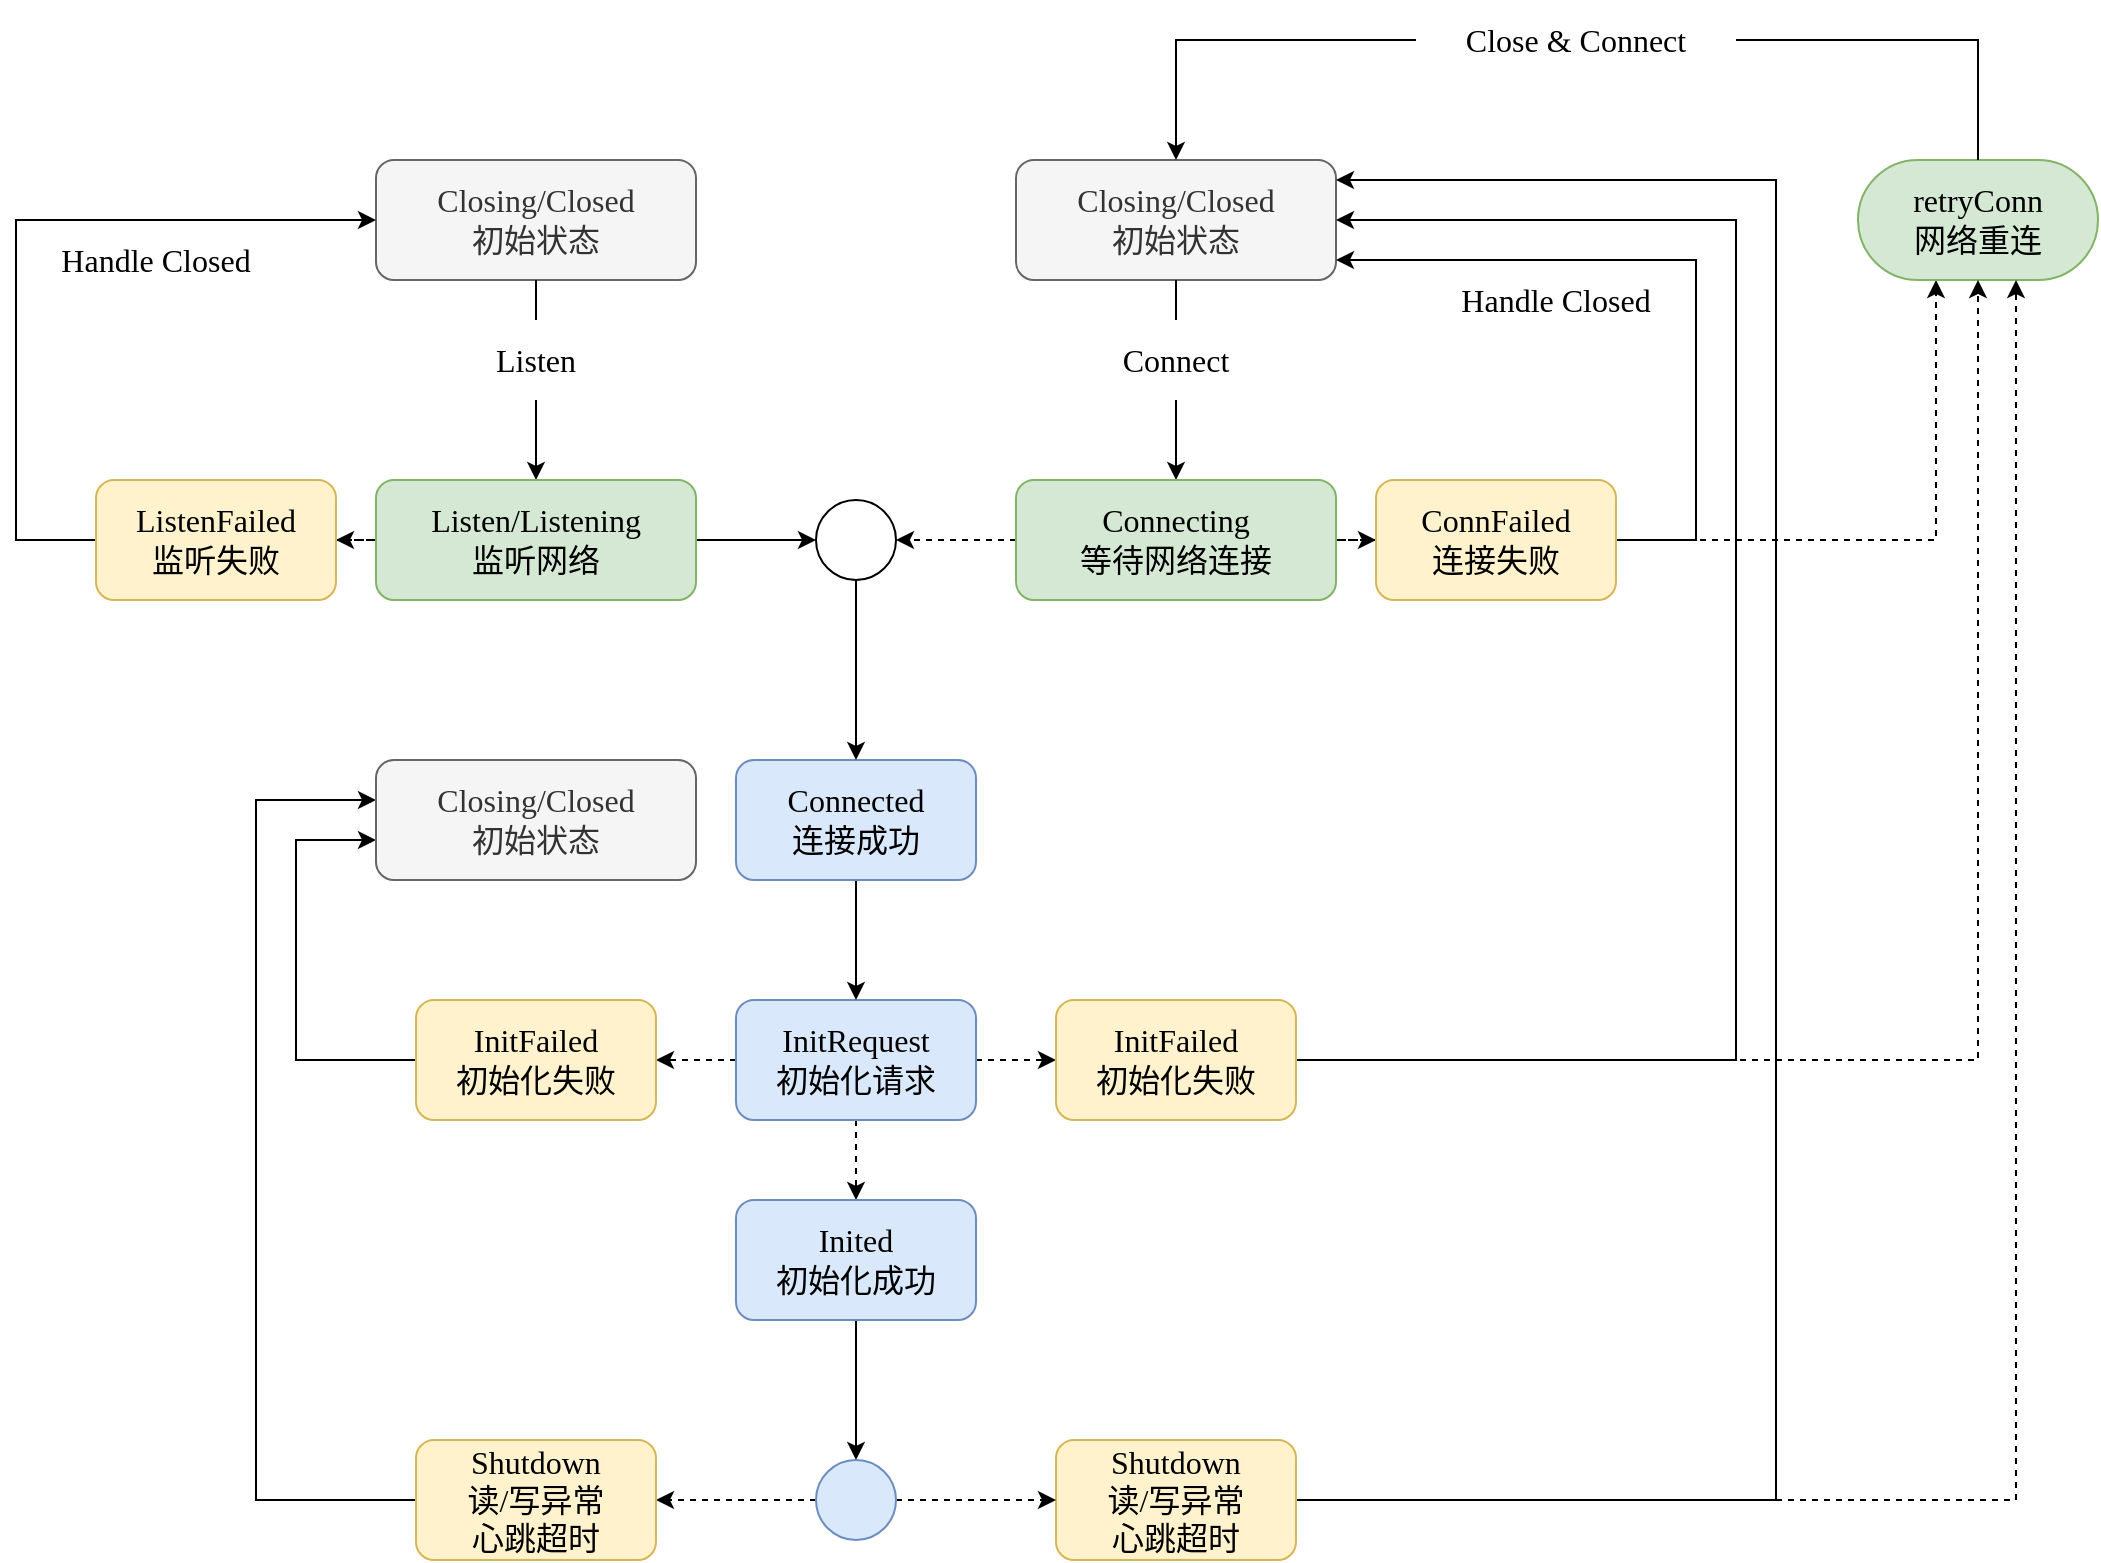 <mxfile version="20.8.16" type="device"><diagram name="第 1 页" id="4rwTqGg75D68DusDcGce"><mxGraphModel dx="1339" dy="868" grid="1" gridSize="10" guides="1" tooltips="1" connect="1" arrows="1" fold="1" page="1" pageScale="1" pageWidth="827" pageHeight="1169" math="0" shadow="0"><root><mxCell id="0"/><mxCell id="1" parent="0"/><mxCell id="MOxnxUiHyNAYUkyVyq4O-18" style="edgeStyle=orthogonalEdgeStyle;rounded=0;orthogonalLoop=1;jettySize=auto;html=1;fontFamily=微软雅黑;fontSize=16;startArrow=none;" parent="1" source="MOxnxUiHyNAYUkyVyq4O-19" target="MOxnxUiHyNAYUkyVyq4O-17" edge="1"><mxGeometry relative="1" as="geometry"/></mxCell><mxCell id="MOxnxUiHyNAYUkyVyq4O-16" value="Closing/Closed&lt;br style=&quot;border-color: var(--border-color);&quot;&gt;初始状态" style="rounded=1;whiteSpace=wrap;html=1;fontFamily=微软雅黑;fontSize=16;fillColor=#f5f5f5;fontColor=#333333;strokeColor=#666666;" parent="1" vertex="1"><mxGeometry x="560" y="170" width="160" height="60" as="geometry"/></mxCell><mxCell id="MOxnxUiHyNAYUkyVyq4O-26" style="edgeStyle=orthogonalEdgeStyle;rounded=0;orthogonalLoop=1;jettySize=auto;html=1;fontFamily=微软雅黑;fontSize=16;dashed=1;" parent="1" source="MOxnxUiHyNAYUkyVyq4O-17" target="MOxnxUiHyNAYUkyVyq4O-25" edge="1"><mxGeometry relative="1" as="geometry"/></mxCell><mxCell id="dI-fmZY0fZBrFcOr8ncV-49" style="edgeStyle=orthogonalEdgeStyle;rounded=0;orthogonalLoop=1;jettySize=auto;html=1;startArrow=none;startFill=0;dashed=1;" parent="1" source="MOxnxUiHyNAYUkyVyq4O-17" target="dI-fmZY0fZBrFcOr8ncV-47" edge="1"><mxGeometry relative="1" as="geometry"/></mxCell><mxCell id="MOxnxUiHyNAYUkyVyq4O-17" value="Connecting&lt;br&gt;等待网络连接" style="rounded=1;whiteSpace=wrap;html=1;fontFamily=微软雅黑;fontSize=16;fillColor=#d5e8d4;strokeColor=#82b366;" parent="1" vertex="1"><mxGeometry x="560" y="330" width="160" height="60" as="geometry"/></mxCell><mxCell id="MOxnxUiHyNAYUkyVyq4O-81" style="edgeStyle=orthogonalEdgeStyle;rounded=0;orthogonalLoop=1;jettySize=auto;html=1;fontFamily=微软雅黑;fontSize=16;elbow=vertical;" parent="1" source="MOxnxUiHyNAYUkyVyq4O-25" target="MOxnxUiHyNAYUkyVyq4O-16" edge="1"><mxGeometry relative="1" as="geometry"><Array as="points"><mxPoint x="900" y="360"/><mxPoint x="900" y="220"/></Array><mxPoint x="940" y="230" as="targetPoint"/></mxGeometry></mxCell><mxCell id="pCVJsugXCqkvG8FJPWSM-3" style="edgeStyle=orthogonalEdgeStyle;rounded=0;orthogonalLoop=1;jettySize=auto;html=1;dashed=1;" parent="1" source="MOxnxUiHyNAYUkyVyq4O-25" target="MOxnxUiHyNAYUkyVyq4O-34" edge="1"><mxGeometry relative="1" as="geometry"><Array as="points"><mxPoint x="1020" y="360"/></Array></mxGeometry></mxCell><mxCell id="MOxnxUiHyNAYUkyVyq4O-25" value="ConnFailed&lt;br&gt;连接失败" style="rounded=1;whiteSpace=wrap;html=1;fontFamily=微软雅黑;fontSize=16;fillColor=#fff2cc;strokeColor=#d6b656;" parent="1" vertex="1"><mxGeometry x="740" y="330" width="120" height="60" as="geometry"/></mxCell><mxCell id="pCVJsugXCqkvG8FJPWSM-6" style="edgeStyle=orthogonalEdgeStyle;rounded=0;orthogonalLoop=1;jettySize=auto;html=1;startArrow=none;" parent="1" source="pCVJsugXCqkvG8FJPWSM-7" target="MOxnxUiHyNAYUkyVyq4O-16" edge="1"><mxGeometry relative="1" as="geometry"><Array as="points"><mxPoint x="640" y="110"/></Array></mxGeometry></mxCell><mxCell id="MOxnxUiHyNAYUkyVyq4O-34" value="&lt;div style=&quot;margin-top: 0px; margin-bottom: 0px; font-size: 16px;&quot;&gt;retryConn&lt;/div&gt;网络重连" style="rounded=1;whiteSpace=wrap;html=1;fontFamily=微软雅黑;fontSize=16;arcSize=50;fillColor=#d5e8d4;strokeColor=#82b366;" parent="1" vertex="1"><mxGeometry x="981" y="170" width="120" height="60" as="geometry"/></mxCell><mxCell id="MOxnxUiHyNAYUkyVyq4O-53" style="edgeStyle=elbowEdgeStyle;rounded=0;orthogonalLoop=1;jettySize=auto;elbow=vertical;html=1;fontFamily=微软雅黑;fontSize=16;dashed=1;" parent="1" source="MOxnxUiHyNAYUkyVyq4O-43" target="MOxnxUiHyNAYUkyVyq4O-52" edge="1"><mxGeometry relative="1" as="geometry"/></mxCell><mxCell id="MOxnxUiHyNAYUkyVyq4O-54" style="edgeStyle=elbowEdgeStyle;rounded=0;orthogonalLoop=1;jettySize=auto;elbow=vertical;html=1;fontFamily=微软雅黑;fontSize=16;dashed=1;" parent="1" source="MOxnxUiHyNAYUkyVyq4O-43" target="MOxnxUiHyNAYUkyVyq4O-51" edge="1"><mxGeometry relative="1" as="geometry"/></mxCell><mxCell id="dI-fmZY0fZBrFcOr8ncV-31" style="edgeStyle=none;rounded=0;orthogonalLoop=1;jettySize=auto;html=1;dashed=1;startArrow=none;startFill=0;" parent="1" source="MOxnxUiHyNAYUkyVyq4O-43" target="dI-fmZY0fZBrFcOr8ncV-30" edge="1"><mxGeometry relative="1" as="geometry"/></mxCell><mxCell id="MOxnxUiHyNAYUkyVyq4O-43" value="InitRequest&lt;br&gt;初始化请求" style="rounded=1;whiteSpace=wrap;html=1;fontFamily=微软雅黑;fontSize=16;fillColor=#dae8fc;strokeColor=#6c8ebf;" parent="1" vertex="1"><mxGeometry x="420" y="590" width="120" height="60" as="geometry"/></mxCell><mxCell id="MOxnxUiHyNAYUkyVyq4O-82" style="edgeStyle=orthogonalEdgeStyle;rounded=0;orthogonalLoop=1;jettySize=auto;html=1;fontFamily=微软雅黑;fontSize=16;elbow=vertical;" parent="1" source="MOxnxUiHyNAYUkyVyq4O-51" target="MOxnxUiHyNAYUkyVyq4O-16" edge="1"><mxGeometry relative="1" as="geometry"><Array as="points"><mxPoint x="920" y="620"/><mxPoint x="920" y="200"/></Array><mxPoint x="940" y="230" as="targetPoint"/></mxGeometry></mxCell><mxCell id="pCVJsugXCqkvG8FJPWSM-4" style="edgeStyle=orthogonalEdgeStyle;rounded=0;orthogonalLoop=1;jettySize=auto;html=1;dashed=1;" parent="1" source="MOxnxUiHyNAYUkyVyq4O-51" target="MOxnxUiHyNAYUkyVyq4O-34" edge="1"><mxGeometry relative="1" as="geometry"/></mxCell><mxCell id="MOxnxUiHyNAYUkyVyq4O-51" value="InitFailed&lt;br&gt;初始化失败" style="rounded=1;whiteSpace=wrap;html=1;fontFamily=微软雅黑;fontSize=16;fillColor=#fff2cc;strokeColor=#d6b656;" parent="1" vertex="1"><mxGeometry x="580" y="590" width="120" height="60" as="geometry"/></mxCell><mxCell id="MOxnxUiHyNAYUkyVyq4O-70" style="edgeStyle=orthogonalEdgeStyle;rounded=0;orthogonalLoop=1;jettySize=auto;html=1;fontFamily=微软雅黑;fontSize=16;elbow=vertical;" parent="1" source="MOxnxUiHyNAYUkyVyq4O-52" target="MOxnxUiHyNAYUkyVyq4O-69" edge="1"><mxGeometry relative="1" as="geometry"/></mxCell><mxCell id="MOxnxUiHyNAYUkyVyq4O-52" value="Inited&lt;br&gt;初始化成功" style="rounded=1;whiteSpace=wrap;html=1;fontFamily=微软雅黑;fontSize=16;fillColor=#dae8fc;strokeColor=#6c8ebf;" parent="1" vertex="1"><mxGeometry x="420" y="690" width="120" height="60" as="geometry"/></mxCell><mxCell id="MOxnxUiHyNAYUkyVyq4O-83" style="edgeStyle=orthogonalEdgeStyle;rounded=0;orthogonalLoop=1;jettySize=auto;html=1;fontFamily=微软雅黑;fontSize=16;elbow=vertical;" parent="1" source="MOxnxUiHyNAYUkyVyq4O-68" target="MOxnxUiHyNAYUkyVyq4O-16" edge="1"><mxGeometry relative="1" as="geometry"><Array as="points"><mxPoint x="940" y="840"/><mxPoint x="940" y="180"/></Array><mxPoint x="940" y="230" as="targetPoint"/></mxGeometry></mxCell><mxCell id="pCVJsugXCqkvG8FJPWSM-5" style="edgeStyle=orthogonalEdgeStyle;rounded=0;orthogonalLoop=1;jettySize=auto;html=1;dashed=1;" parent="1" source="MOxnxUiHyNAYUkyVyq4O-68" target="MOxnxUiHyNAYUkyVyq4O-34" edge="1"><mxGeometry relative="1" as="geometry"><Array as="points"><mxPoint x="1060" y="840"/></Array></mxGeometry></mxCell><mxCell id="MOxnxUiHyNAYUkyVyq4O-68" value="Shutdown&lt;br&gt;读/写异常&lt;br&gt;心跳超时" style="rounded=1;whiteSpace=wrap;html=1;fontFamily=微软雅黑;fontSize=16;fillColor=#fff2cc;strokeColor=#d6b656;" parent="1" vertex="1"><mxGeometry x="580" y="810" width="120" height="60" as="geometry"/></mxCell><mxCell id="MOxnxUiHyNAYUkyVyq4O-71" style="edgeStyle=orthogonalEdgeStyle;rounded=0;orthogonalLoop=1;jettySize=auto;html=1;fontFamily=微软雅黑;fontSize=16;elbow=vertical;dashed=1;" parent="1" source="MOxnxUiHyNAYUkyVyq4O-69" target="MOxnxUiHyNAYUkyVyq4O-68" edge="1"><mxGeometry relative="1" as="geometry"/></mxCell><mxCell id="dI-fmZY0fZBrFcOr8ncV-35" style="edgeStyle=none;rounded=0;orthogonalLoop=1;jettySize=auto;html=1;startArrow=none;startFill=0;dashed=1;" parent="1" source="MOxnxUiHyNAYUkyVyq4O-69" target="dI-fmZY0fZBrFcOr8ncV-34" edge="1"><mxGeometry relative="1" as="geometry"/></mxCell><mxCell id="MOxnxUiHyNAYUkyVyq4O-69" value="" style="ellipse;whiteSpace=wrap;html=1;aspect=fixed;fontFamily=微软雅黑;fontSize=16;fillColor=#dae8fc;strokeColor=#6c8ebf;" parent="1" vertex="1"><mxGeometry x="460" y="820" width="40" height="40" as="geometry"/></mxCell><mxCell id="MOxnxUiHyNAYUkyVyq4O-89" value="Handle Closed" style="text;html=1;strokeColor=none;fillColor=none;align=center;verticalAlign=middle;whiteSpace=wrap;rounded=0;fontFamily=微软雅黑;fontSize=16;" parent="1" vertex="1"><mxGeometry x="760" y="220" width="140" height="40" as="geometry"/></mxCell><mxCell id="dI-fmZY0fZBrFcOr8ncV-7" style="edgeStyle=orthogonalEdgeStyle;rounded=0;orthogonalLoop=1;jettySize=auto;html=1;startArrow=none;" parent="1" source="dI-fmZY0fZBrFcOr8ncV-11" target="dI-fmZY0fZBrFcOr8ncV-4" edge="1"><mxGeometry relative="1" as="geometry"/></mxCell><mxCell id="dI-fmZY0fZBrFcOr8ncV-3" value="Closing/Closed&lt;br&gt;初始状态" style="rounded=1;whiteSpace=wrap;html=1;fontFamily=微软雅黑;fontSize=16;fillColor=#f5f5f5;fontColor=#333333;strokeColor=#666666;" parent="1" vertex="1"><mxGeometry x="240" y="170" width="160" height="60" as="geometry"/></mxCell><mxCell id="dI-fmZY0fZBrFcOr8ncV-9" style="edgeStyle=orthogonalEdgeStyle;rounded=0;orthogonalLoop=1;jettySize=auto;html=1;dashed=1;" parent="1" source="dI-fmZY0fZBrFcOr8ncV-4" target="dI-fmZY0fZBrFcOr8ncV-6" edge="1"><mxGeometry relative="1" as="geometry"/></mxCell><mxCell id="dI-fmZY0fZBrFcOr8ncV-48" style="edgeStyle=orthogonalEdgeStyle;rounded=0;orthogonalLoop=1;jettySize=auto;html=1;startArrow=none;startFill=0;" parent="1" source="dI-fmZY0fZBrFcOr8ncV-4" target="dI-fmZY0fZBrFcOr8ncV-47" edge="1"><mxGeometry relative="1" as="geometry"/></mxCell><mxCell id="dI-fmZY0fZBrFcOr8ncV-4" value="Listen/Listening&lt;br&gt;监听网络" style="rounded=1;whiteSpace=wrap;html=1;fontFamily=微软雅黑;fontSize=16;fillColor=#d5e8d4;strokeColor=#82b366;" parent="1" vertex="1"><mxGeometry x="240" y="330" width="160" height="60" as="geometry"/></mxCell><mxCell id="dI-fmZY0fZBrFcOr8ncV-10" style="edgeStyle=orthogonalEdgeStyle;rounded=0;orthogonalLoop=1;jettySize=auto;html=1;" parent="1" source="dI-fmZY0fZBrFcOr8ncV-6" target="dI-fmZY0fZBrFcOr8ncV-3" edge="1"><mxGeometry relative="1" as="geometry"><Array as="points"><mxPoint x="60" y="360"/><mxPoint x="60" y="200"/></Array></mxGeometry></mxCell><mxCell id="dI-fmZY0fZBrFcOr8ncV-6" value="ListenFailed&lt;br&gt;监听失败" style="rounded=1;whiteSpace=wrap;html=1;fontFamily=微软雅黑;fontSize=16;fillColor=#fff2cc;strokeColor=#d6b656;" parent="1" vertex="1"><mxGeometry x="100" y="330" width="120" height="60" as="geometry"/></mxCell><mxCell id="dI-fmZY0fZBrFcOr8ncV-20" value="" style="edgeStyle=orthogonalEdgeStyle;rounded=0;orthogonalLoop=1;jettySize=auto;html=1;fontFamily=微软雅黑;fontSize=16;endArrow=none;" parent="1" source="MOxnxUiHyNAYUkyVyq4O-16" target="MOxnxUiHyNAYUkyVyq4O-19" edge="1"><mxGeometry relative="1" as="geometry"><mxPoint x="640" y="230" as="sourcePoint"/><mxPoint x="640" y="330" as="targetPoint"/></mxGeometry></mxCell><mxCell id="MOxnxUiHyNAYUkyVyq4O-19" value="&lt;font style=&quot;font-size: 16px;&quot;&gt;Connect&lt;/font&gt;" style="text;html=1;strokeColor=none;fillColor=none;align=center;verticalAlign=middle;whiteSpace=wrap;rounded=0;fontFamily=微软雅黑;fontSize=16;" parent="1" vertex="1"><mxGeometry x="600" y="250" width="80" height="40" as="geometry"/></mxCell><mxCell id="dI-fmZY0fZBrFcOr8ncV-21" value="" style="edgeStyle=orthogonalEdgeStyle;rounded=0;orthogonalLoop=1;jettySize=auto;html=1;endArrow=none;" parent="1" source="dI-fmZY0fZBrFcOr8ncV-3" target="dI-fmZY0fZBrFcOr8ncV-11" edge="1"><mxGeometry relative="1" as="geometry"><mxPoint x="320" y="330" as="sourcePoint"/><mxPoint x="320" y="430" as="targetPoint"/></mxGeometry></mxCell><mxCell id="dI-fmZY0fZBrFcOr8ncV-11" value="&lt;font style=&quot;font-size: 16px;&quot;&gt;Listen&lt;/font&gt;" style="text;html=1;strokeColor=none;fillColor=none;align=center;verticalAlign=middle;whiteSpace=wrap;rounded=0;fontFamily=微软雅黑;fontSize=16;" parent="1" vertex="1"><mxGeometry x="280" y="250" width="80" height="40" as="geometry"/></mxCell><mxCell id="dI-fmZY0fZBrFcOr8ncV-25" value="Handle Closed" style="text;html=1;strokeColor=none;fillColor=none;align=center;verticalAlign=middle;whiteSpace=wrap;rounded=0;fontFamily=微软雅黑;fontSize=16;" parent="1" vertex="1"><mxGeometry x="60" y="200" width="140" height="40" as="geometry"/></mxCell><mxCell id="dI-fmZY0fZBrFcOr8ncV-26" value="" style="edgeStyle=orthogonalEdgeStyle;rounded=0;orthogonalLoop=1;jettySize=auto;html=1;endArrow=none;" parent="1" source="MOxnxUiHyNAYUkyVyq4O-34" target="pCVJsugXCqkvG8FJPWSM-7" edge="1"><mxGeometry relative="1" as="geometry"><Array as="points"><mxPoint x="1041" y="110"/></Array><mxPoint x="1060" y="170" as="sourcePoint"/><mxPoint x="580" y="360" as="targetPoint"/></mxGeometry></mxCell><mxCell id="pCVJsugXCqkvG8FJPWSM-7" value="Close &amp;amp; Connect" style="text;html=1;strokeColor=none;fillColor=none;align=center;verticalAlign=middle;whiteSpace=wrap;rounded=0;fontFamily=微软雅黑;fontSize=16;" parent="1" vertex="1"><mxGeometry x="760" y="90" width="160" height="40" as="geometry"/></mxCell><mxCell id="dI-fmZY0fZBrFcOr8ncV-44" style="edgeStyle=orthogonalEdgeStyle;rounded=0;orthogonalLoop=1;jettySize=auto;html=1;startArrow=none;startFill=0;" parent="1" source="dI-fmZY0fZBrFcOr8ncV-30" target="dI-fmZY0fZBrFcOr8ncV-42" edge="1"><mxGeometry relative="1" as="geometry"><Array as="points"><mxPoint x="200" y="620"/><mxPoint x="200" y="510"/></Array></mxGeometry></mxCell><mxCell id="dI-fmZY0fZBrFcOr8ncV-30" value="InitFailed&lt;br&gt;初始化失败" style="rounded=1;whiteSpace=wrap;html=1;fontFamily=微软雅黑;fontSize=16;fillColor=#fff2cc;strokeColor=#d6b656;" parent="1" vertex="1"><mxGeometry x="260" y="590" width="120" height="60" as="geometry"/></mxCell><mxCell id="dI-fmZY0fZBrFcOr8ncV-43" style="edgeStyle=orthogonalEdgeStyle;rounded=0;orthogonalLoop=1;jettySize=auto;html=1;startArrow=none;startFill=0;" parent="1" source="dI-fmZY0fZBrFcOr8ncV-34" target="dI-fmZY0fZBrFcOr8ncV-42" edge="1"><mxGeometry relative="1" as="geometry"><Array as="points"><mxPoint x="180" y="840"/><mxPoint x="180" y="490"/></Array></mxGeometry></mxCell><mxCell id="dI-fmZY0fZBrFcOr8ncV-34" value="Shutdown&lt;br&gt;读/写异常&lt;br&gt;心跳超时" style="rounded=1;whiteSpace=wrap;html=1;fontFamily=微软雅黑;fontSize=16;fillColor=#fff2cc;strokeColor=#d6b656;" parent="1" vertex="1"><mxGeometry x="260" y="810" width="120" height="60" as="geometry"/></mxCell><mxCell id="dI-fmZY0fZBrFcOr8ncV-41" style="edgeStyle=orthogonalEdgeStyle;rounded=0;orthogonalLoop=1;jettySize=auto;html=1;startArrow=none;startFill=0;" parent="1" source="dI-fmZY0fZBrFcOr8ncV-37" target="MOxnxUiHyNAYUkyVyq4O-43" edge="1"><mxGeometry relative="1" as="geometry"/></mxCell><mxCell id="dI-fmZY0fZBrFcOr8ncV-37" value="Connected&lt;br&gt;连接成功" style="rounded=1;whiteSpace=wrap;html=1;fontFamily=微软雅黑;fontSize=16;fillColor=#dae8fc;strokeColor=#6c8ebf;" parent="1" vertex="1"><mxGeometry x="420" y="470" width="120" height="60" as="geometry"/></mxCell><mxCell id="dI-fmZY0fZBrFcOr8ncV-42" value="Closing/Closed&lt;br style=&quot;border-color: var(--border-color);&quot;&gt;初始状态" style="rounded=1;whiteSpace=wrap;html=1;fontFamily=微软雅黑;fontSize=16;fillColor=#f5f5f5;strokeColor=#666666;fontColor=#333333;" parent="1" vertex="1"><mxGeometry x="240" y="470" width="160" height="60" as="geometry"/></mxCell><mxCell id="dI-fmZY0fZBrFcOr8ncV-50" style="edgeStyle=orthogonalEdgeStyle;rounded=0;orthogonalLoop=1;jettySize=auto;html=1;startArrow=none;startFill=0;" parent="1" source="dI-fmZY0fZBrFcOr8ncV-47" target="dI-fmZY0fZBrFcOr8ncV-37" edge="1"><mxGeometry relative="1" as="geometry"/></mxCell><mxCell id="dI-fmZY0fZBrFcOr8ncV-47" value="" style="ellipse;whiteSpace=wrap;html=1;aspect=fixed;fontFamily=微软雅黑;fontSize=16;" parent="1" vertex="1"><mxGeometry x="460" y="340" width="40" height="40" as="geometry"/></mxCell></root></mxGraphModel></diagram></mxfile>